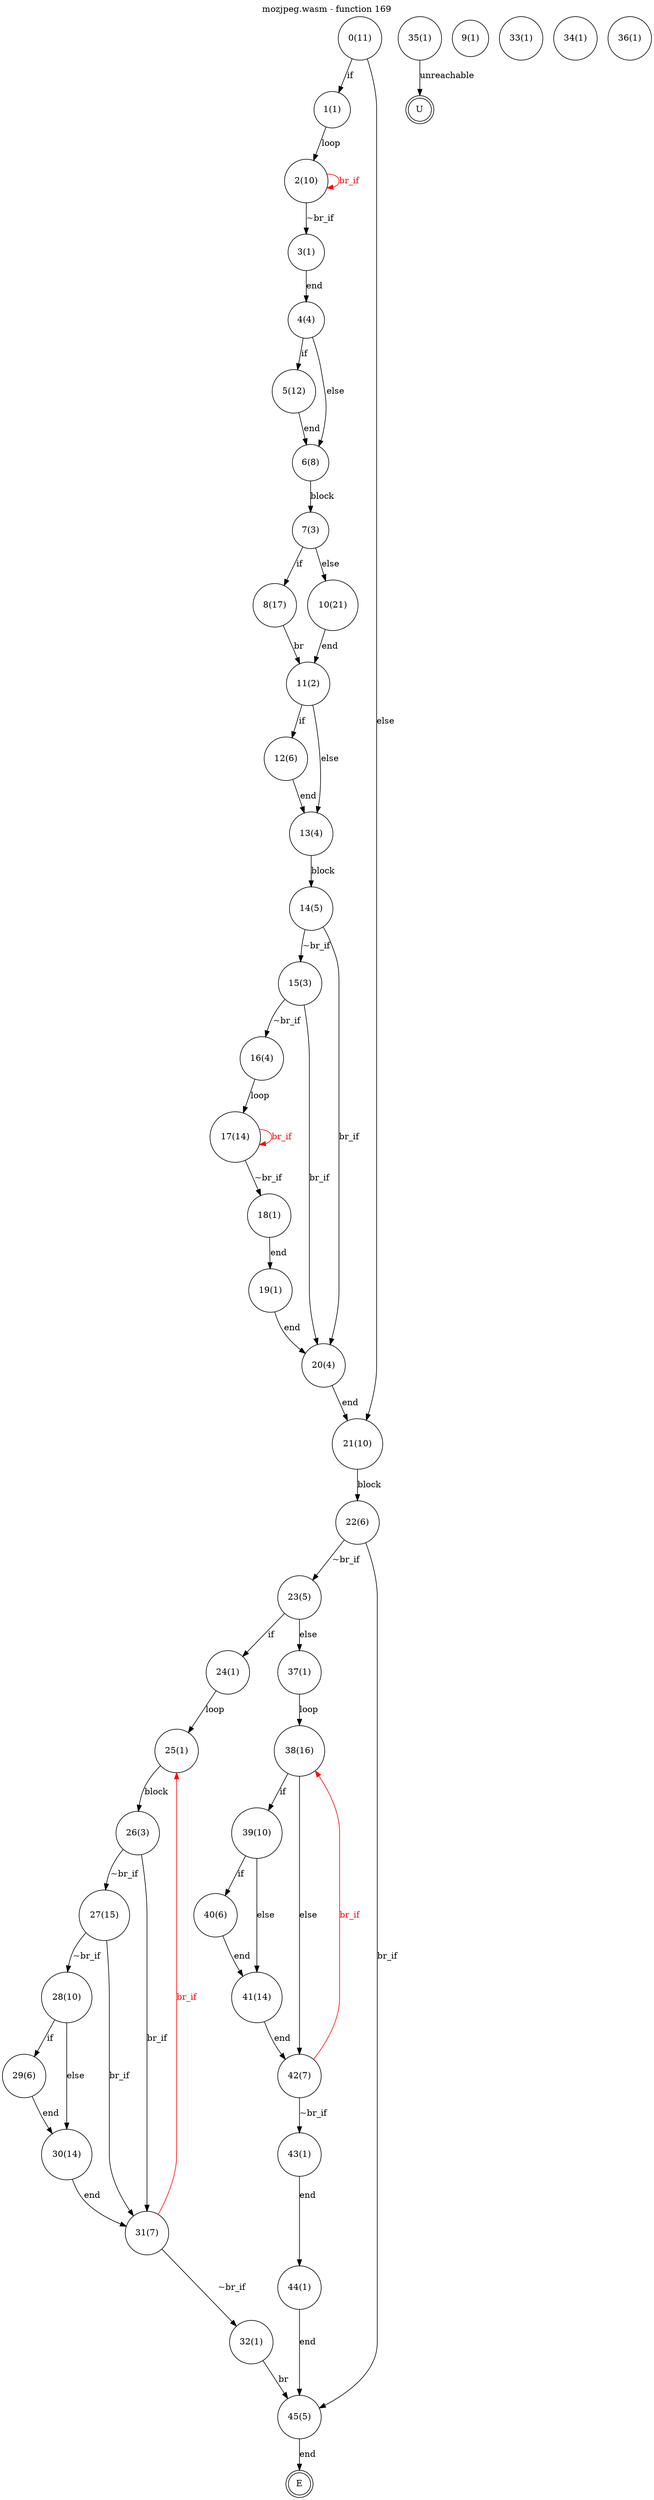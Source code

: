 digraph finite_state_machine {
    label = "mozjpeg.wasm - function 169"
    labelloc =  t
    labelfontsize = 16
    labelfontcolor = black
    labelfontname = "Helvetica"
    node [shape = doublecircle]; E U ;
node [shape=circle, fontcolor=black, style="", label="0(11)"]0
node [shape=circle, fontcolor=black, style="", label="1(1)"]1
node [shape=circle, fontcolor=black, style="", label="2(10)"]2
node [shape=circle, fontcolor=black, style="", label="3(1)"]3
node [shape=circle, fontcolor=black, style="", label="4(4)"]4
node [shape=circle, fontcolor=black, style="", label="5(12)"]5
node [shape=circle, fontcolor=black, style="", label="6(8)"]6
node [shape=circle, fontcolor=black, style="", label="7(3)"]7
node [shape=circle, fontcolor=black, style="", label="8(17)"]8
node [shape=circle, fontcolor=black, style="", label="9(1)"]9
node [shape=circle, fontcolor=black, style="", label="10(21)"]10
node [shape=circle, fontcolor=black, style="", label="11(2)"]11
node [shape=circle, fontcolor=black, style="", label="12(6)"]12
node [shape=circle, fontcolor=black, style="", label="13(4)"]13
node [shape=circle, fontcolor=black, style="", label="14(5)"]14
node [shape=circle, fontcolor=black, style="", label="15(3)"]15
node [shape=circle, fontcolor=black, style="", label="16(4)"]16
node [shape=circle, fontcolor=black, style="", label="17(14)"]17
node [shape=circle, fontcolor=black, style="", label="18(1)"]18
node [shape=circle, fontcolor=black, style="", label="19(1)"]19
node [shape=circle, fontcolor=black, style="", label="20(4)"]20
node [shape=circle, fontcolor=black, style="", label="21(10)"]21
node [shape=circle, fontcolor=black, style="", label="22(6)"]22
node [shape=circle, fontcolor=black, style="", label="23(5)"]23
node [shape=circle, fontcolor=black, style="", label="24(1)"]24
node [shape=circle, fontcolor=black, style="", label="25(1)"]25
node [shape=circle, fontcolor=black, style="", label="26(3)"]26
node [shape=circle, fontcolor=black, style="", label="27(15)"]27
node [shape=circle, fontcolor=black, style="", label="28(10)"]28
node [shape=circle, fontcolor=black, style="", label="29(6)"]29
node [shape=circle, fontcolor=black, style="", label="30(14)"]30
node [shape=circle, fontcolor=black, style="", label="31(7)"]31
node [shape=circle, fontcolor=black, style="", label="32(1)"]32
node [shape=circle, fontcolor=black, style="", label="33(1)"]33
node [shape=circle, fontcolor=black, style="", label="34(1)"]34
node [shape=circle, fontcolor=black, style="", label="35(1)"]35
node [shape=circle, fontcolor=black, style="", label="36(1)"]36
node [shape=circle, fontcolor=black, style="", label="37(1)"]37
node [shape=circle, fontcolor=black, style="", label="38(16)"]38
node [shape=circle, fontcolor=black, style="", label="39(10)"]39
node [shape=circle, fontcolor=black, style="", label="40(6)"]40
node [shape=circle, fontcolor=black, style="", label="41(14)"]41
node [shape=circle, fontcolor=black, style="", label="42(7)"]42
node [shape=circle, fontcolor=black, style="", label="43(1)"]43
node [shape=circle, fontcolor=black, style="", label="44(1)"]44
node [shape=circle, fontcolor=black, style="", label="45(5)"]45
node [shape=circle, fontcolor=black, style="", label="E"]E
node [shape=circle, fontcolor=black, style="", label="U"]U
    0 -> 1[label="if"];
    0 -> 21[label="else"];
    1 -> 2[label="loop"];
    2 -> 3[label="~br_if"];
    2 -> 2[color="red" fontcolor="red" label="br_if"];
    3 -> 4[label="end"];
    4 -> 5[label="if"];
    4 -> 6[label="else"];
    5 -> 6[label="end"];
    6 -> 7[label="block"];
    7 -> 8[label="if"];
    7 -> 10[label="else"];
    8 -> 11[label="br"];
    10 -> 11[label="end"];
    11 -> 12[label="if"];
    11 -> 13[label="else"];
    12 -> 13[label="end"];
    13 -> 14[label="block"];
    14 -> 15[label="~br_if"];
    14 -> 20[label="br_if"];
    15 -> 16[label="~br_if"];
    15 -> 20[label="br_if"];
    16 -> 17[label="loop"];
    17 -> 18[label="~br_if"];
    17 -> 17[color="red" fontcolor="red" label="br_if"];
    18 -> 19[label="end"];
    19 -> 20[label="end"];
    20 -> 21[label="end"];
    21 -> 22[label="block"];
    22 -> 23[label="~br_if"];
    22 -> 45[label="br_if"];
    23 -> 24[label="if"];
    23 -> 37[label="else"];
    24 -> 25[label="loop"];
    25 -> 26[label="block"];
    26 -> 27[label="~br_if"];
    26 -> 31[label="br_if"];
    27 -> 28[label="~br_if"];
    27 -> 31[label="br_if"];
    28 -> 29[label="if"];
    28 -> 30[label="else"];
    29 -> 30[label="end"];
    30 -> 31[label="end"];
    31 -> 32[label="~br_if"];
    31 -> 25[color="red" fontcolor="red" label="br_if"];
    32 -> 45[label="br"];
    35 -> U[label="unreachable"];
    37 -> 38[label="loop"];
    38 -> 39[label="if"];
    38 -> 42[label="else"];
    39 -> 40[label="if"];
    39 -> 41[label="else"];
    40 -> 41[label="end"];
    41 -> 42[label="end"];
    42 -> 43[label="~br_if"];
    42 -> 38[color="red" fontcolor="red" label="br_if"];
    43 -> 44[label="end"];
    44 -> 45[label="end"];
    45 -> E[label="end"];
}
